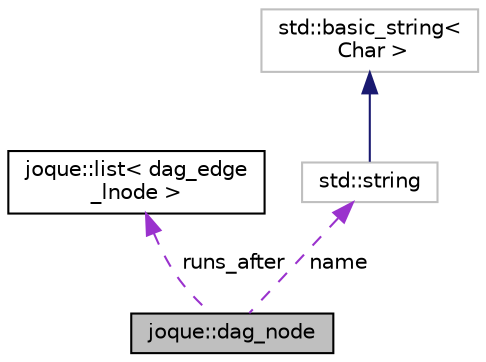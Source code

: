 digraph "joque::dag_node"
{
 // LATEX_PDF_SIZE
  edge [fontname="Helvetica",fontsize="10",labelfontname="Helvetica",labelfontsize="10"];
  node [fontname="Helvetica",fontsize="10",shape=record];
  Node1 [label="joque::dag_node",height=0.2,width=0.4,color="black", fillcolor="grey75", style="filled", fontcolor="black",tooltip="Node representing all execution-related information for one task."];
  Node2 -> Node1 [dir="back",color="darkorchid3",fontsize="10",style="dashed",label=" runs_after" ,fontname="Helvetica"];
  Node2 [label="joque::list\< dag_edge\l_lnode \>",height=0.2,width=0.4,color="black", fillcolor="white", style="filled",URL="$classjoque_1_1list.html",tooltip=" "];
  Node3 -> Node1 [dir="back",color="darkorchid3",fontsize="10",style="dashed",label=" name" ,fontname="Helvetica"];
  Node3 [label="std::string",height=0.2,width=0.4,color="grey75", fillcolor="white", style="filled",tooltip=" "];
  Node4 -> Node3 [dir="back",color="midnightblue",fontsize="10",style="solid",fontname="Helvetica"];
  Node4 [label="std::basic_string\<\l Char \>",height=0.2,width=0.4,color="grey75", fillcolor="white", style="filled",tooltip=" "];
}

